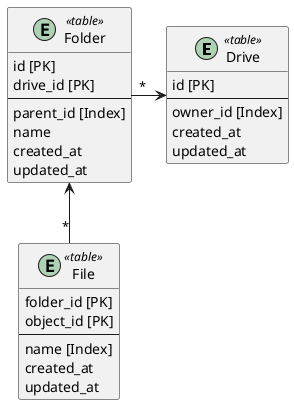 @startuml Folders Data

entity Drive <<table>> {
    id [PK]
    --
    owner_id [Index]
    created_at
    updated_at
}

entity Folder <<table>> {
    id [PK]
    drive_id [PK]
    --
    parent_id [Index]
    name
    created_at
    updated_at
}

entity File <<table>> {
    folder_id [PK]
    object_id [PK]
    --
    name [Index]
    created_at
    updated_at
}

Folder "*" -right-> Drive
File "*" -up-> Folder

@enduml
